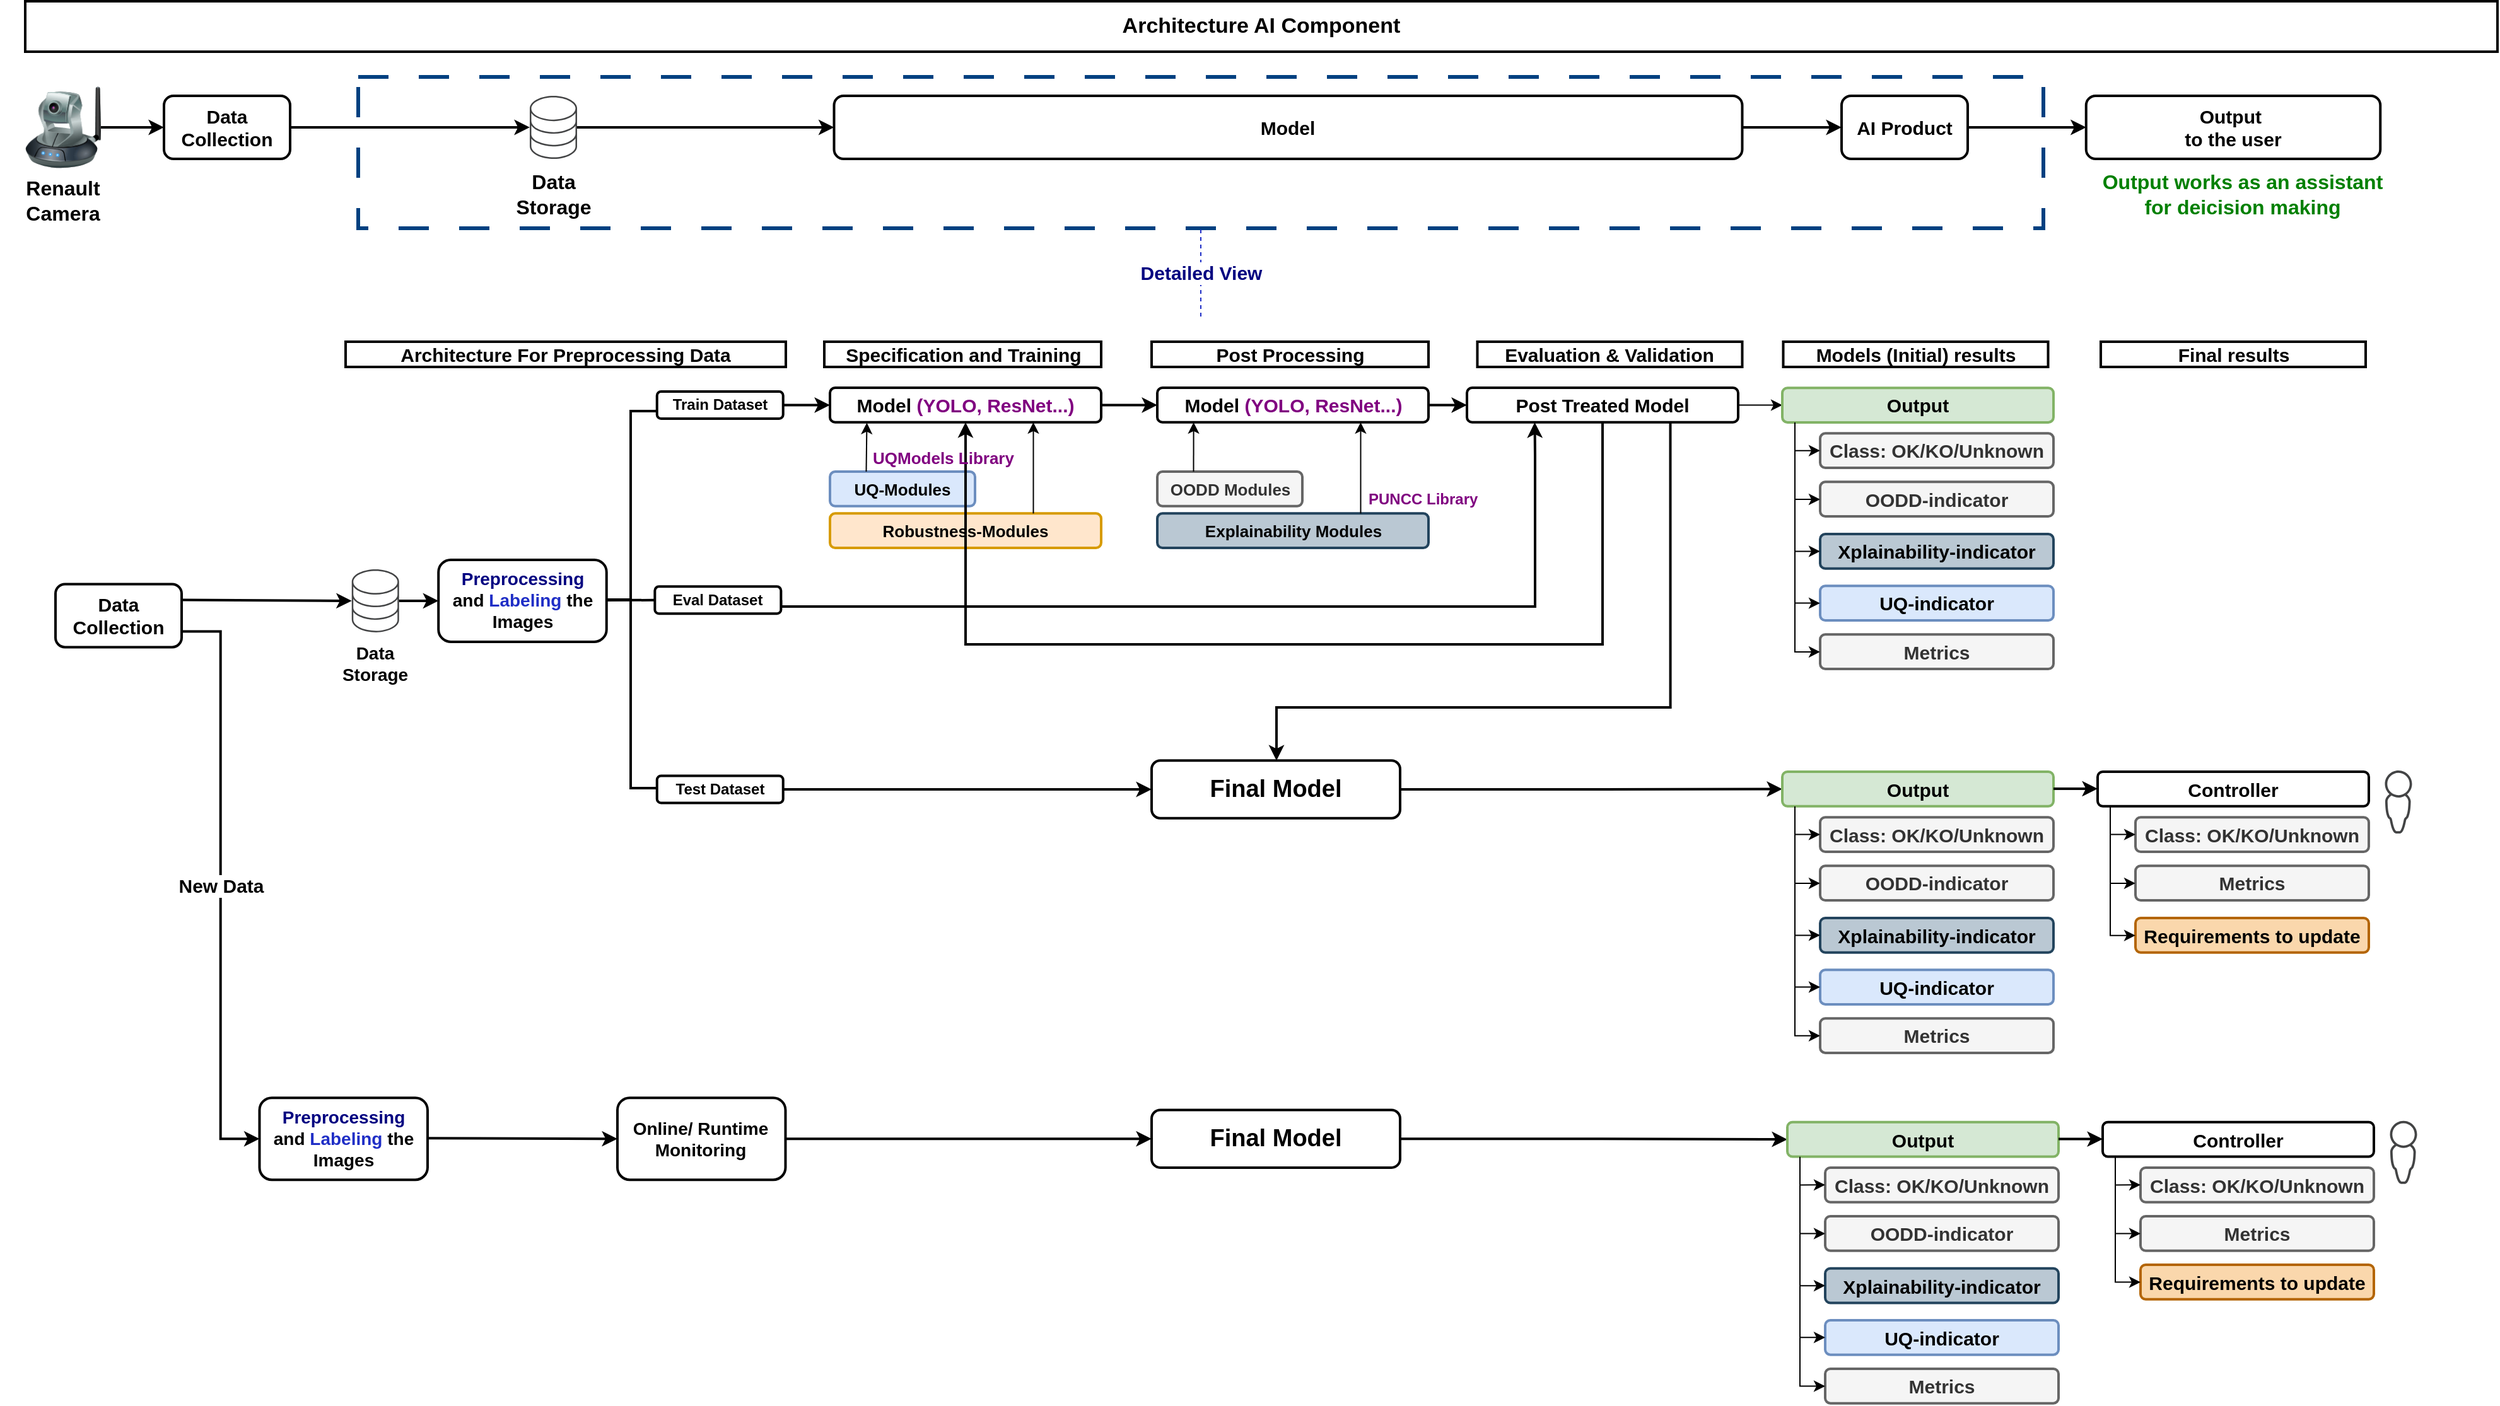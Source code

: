 <mxfile version="27.0.2">
  <diagram name="Page-1" id="iCeU4zL7lOratuz6QNaz">
    <mxGraphModel dx="2605" dy="1408" grid="1" gridSize="10" guides="1" tooltips="1" connect="1" arrows="1" fold="1" page="1" pageScale="1" pageWidth="850" pageHeight="1100" math="0" shadow="0">
      <root>
        <mxCell id="0" />
        <mxCell id="1" parent="0" />
        <mxCell id="KS4ySXi1130G8eEyBlnp-20" value="" style="rounded=0;whiteSpace=wrap;html=1;dashed=1;dashPattern=8 8;strokeWidth=3;fillColor=none;strokeColor=light-dark(#004080, #ededed);" vertex="1" parent="1">
          <mxGeometry x="304" y="100" width="1336" height="120" as="geometry" />
        </mxCell>
        <mxCell id="KS4ySXi1130G8eEyBlnp-1" value="Data Collection" style="rounded=1;whiteSpace=wrap;html=1;strokeWidth=2;fontSize=15;fontStyle=1" vertex="1" parent="1">
          <mxGeometry x="150" y="115" width="100" height="50" as="geometry" />
        </mxCell>
        <mxCell id="KS4ySXi1130G8eEyBlnp-2" value="Architecture AI Component " style="rounded=0;whiteSpace=wrap;html=1;strokeWidth=2;fontSize=17;fontStyle=1" vertex="1" parent="1">
          <mxGeometry x="40" y="40" width="1960" height="40" as="geometry" />
        </mxCell>
        <mxCell id="KS4ySXi1130G8eEyBlnp-3" value="" style="image;html=1;image=img/lib/clip_art/networking/Ip_Camera_128x128.png" vertex="1" parent="1">
          <mxGeometry x="40" y="105" width="60" height="70" as="geometry" />
        </mxCell>
        <mxCell id="KS4ySXi1130G8eEyBlnp-4" value="" style="endArrow=classic;html=1;rounded=0;exitX=1;exitY=0.5;exitDx=0;exitDy=0;entryX=0;entryY=0.5;entryDx=0;entryDy=0;fontSize=13;strokeWidth=2;" edge="1" parent="1" source="KS4ySXi1130G8eEyBlnp-3" target="KS4ySXi1130G8eEyBlnp-1">
          <mxGeometry width="50" height="50" relative="1" as="geometry">
            <mxPoint x="470" y="400" as="sourcePoint" />
            <mxPoint x="520" y="350" as="targetPoint" />
          </mxGeometry>
        </mxCell>
        <mxCell id="KS4ySXi1130G8eEyBlnp-5" value="&lt;font&gt;Renault Camera&lt;/font&gt;" style="text;html=1;align=center;verticalAlign=middle;whiteSpace=wrap;rounded=0;fontSize=16;fontStyle=1" vertex="1" parent="1">
          <mxGeometry x="20" y="175" width="100" height="45" as="geometry" />
        </mxCell>
        <mxCell id="KS4ySXi1130G8eEyBlnp-7" value="" style="endArrow=classic;html=1;rounded=0;exitX=1;exitY=0.5;exitDx=0;exitDy=0;entryX=0;entryY=0.5;entryDx=0;entryDy=0;fontSize=13;strokeWidth=2;" edge="1" parent="1" source="KS4ySXi1130G8eEyBlnp-1" target="KS4ySXi1130G8eEyBlnp-8">
          <mxGeometry width="50" height="50" relative="1" as="geometry">
            <mxPoint x="264" y="134.29" as="sourcePoint" />
            <mxPoint x="324" y="134.29" as="targetPoint" />
          </mxGeometry>
        </mxCell>
        <mxCell id="KS4ySXi1130G8eEyBlnp-8" value="" style="sketch=0;pointerEvents=1;shadow=0;dashed=0;html=1;strokeColor=none;fillColor=#434445;aspect=fixed;labelPosition=center;verticalLabelPosition=bottom;verticalAlign=top;align=center;outlineConnect=0;shape=mxgraph.vvd.storage;" vertex="1" parent="1">
          <mxGeometry x="440" y="115.0" width="37.5" height="50" as="geometry" />
        </mxCell>
        <mxCell id="KS4ySXi1130G8eEyBlnp-9" value="" style="endArrow=classic;html=1;rounded=0;fontSize=13;strokeWidth=2;entryX=0;entryY=0.5;entryDx=0;entryDy=0;" edge="1" parent="1" source="KS4ySXi1130G8eEyBlnp-8" target="KS4ySXi1130G8eEyBlnp-14">
          <mxGeometry width="50" height="50" relative="1" as="geometry">
            <mxPoint x="372.75" y="134.58" as="sourcePoint" />
            <mxPoint x="414" y="134" as="targetPoint" />
          </mxGeometry>
        </mxCell>
        <mxCell id="KS4ySXi1130G8eEyBlnp-13" value="Data Storage" style="text;html=1;align=center;verticalAlign=middle;whiteSpace=wrap;rounded=0;fontSize=16;fontStyle=1" vertex="1" parent="1">
          <mxGeometry x="408.75" y="170" width="100" height="45" as="geometry" />
        </mxCell>
        <mxCell id="KS4ySXi1130G8eEyBlnp-15" value="" style="endArrow=classic;html=1;rounded=0;fontSize=13;strokeWidth=2;entryX=0;entryY=0.5;entryDx=0;entryDy=0;" edge="1" parent="1" target="KS4ySXi1130G8eEyBlnp-16" source="KS4ySXi1130G8eEyBlnp-14">
          <mxGeometry width="50" height="50" relative="1" as="geometry">
            <mxPoint x="524" y="135" as="sourcePoint" />
            <mxPoint x="565" y="134" as="targetPoint" />
          </mxGeometry>
        </mxCell>
        <mxCell id="KS4ySXi1130G8eEyBlnp-16" value="AI Product" style="rounded=1;whiteSpace=wrap;html=1;strokeWidth=2;fontSize=15;fontStyle=1" vertex="1" parent="1">
          <mxGeometry x="1480" y="115" width="100" height="50" as="geometry" />
        </mxCell>
        <mxCell id="KS4ySXi1130G8eEyBlnp-17" value="" style="endArrow=classic;html=1;rounded=0;fontSize=13;strokeWidth=2;entryX=0;entryY=0.5;entryDx=0;entryDy=0;" edge="1" parent="1" target="KS4ySXi1130G8eEyBlnp-18">
          <mxGeometry width="50" height="50" relative="1" as="geometry">
            <mxPoint x="1580" y="140" as="sourcePoint" />
            <mxPoint x="1803.25" y="139" as="targetPoint" />
          </mxGeometry>
        </mxCell>
        <mxCell id="KS4ySXi1130G8eEyBlnp-18" value="&lt;div&gt;Output&amp;nbsp;&lt;/div&gt;&lt;div&gt;to the user&lt;/div&gt;" style="rounded=1;whiteSpace=wrap;html=1;strokeWidth=2;fontSize=15;fontStyle=1" vertex="1" parent="1">
          <mxGeometry x="1673.88" y="115" width="233.25" height="50" as="geometry" />
        </mxCell>
        <mxCell id="KS4ySXi1130G8eEyBlnp-19" value="Output works as an assistant for deicision making" style="text;html=1;align=center;verticalAlign=middle;whiteSpace=wrap;rounded=0;fontSize=16;fontStyle=1;fontColor=light-dark(#008000, #ededed);" vertex="1" parent="1">
          <mxGeometry x="1683.25" y="170" width="230" height="45" as="geometry" />
        </mxCell>
        <mxCell id="KS4ySXi1130G8eEyBlnp-21" value="&lt;div&gt;Detailed View&lt;/div&gt;" style="endArrow=none;dashed=1;html=1;rounded=0;fontSize=15;fontStyle=1;fontColor=light-dark(#000080, #ededed);strokeColor=#1F2EC6;entryX=0.5;entryY=1;entryDx=0;entryDy=0;" edge="1" parent="1" target="KS4ySXi1130G8eEyBlnp-20">
          <mxGeometry width="50" height="50" relative="1" as="geometry">
            <mxPoint x="972" y="290" as="sourcePoint" />
            <mxPoint x="430" y="230" as="targetPoint" />
          </mxGeometry>
        </mxCell>
        <mxCell id="KS4ySXi1130G8eEyBlnp-22" value="Architecture For Preprocessing Data " style="rounded=0;whiteSpace=wrap;html=1;strokeWidth=2;fontSize=15;fontStyle=1" vertex="1" parent="1">
          <mxGeometry x="294" y="310" width="349" height="20" as="geometry" />
        </mxCell>
        <mxCell id="KS4ySXi1130G8eEyBlnp-25" value="" style="sketch=0;pointerEvents=1;shadow=0;dashed=0;html=1;strokeColor=none;fillColor=#434445;aspect=fixed;labelPosition=center;verticalLabelPosition=bottom;verticalAlign=top;align=center;outlineConnect=0;shape=mxgraph.vvd.storage;" vertex="1" parent="1">
          <mxGeometry x="298.87" y="490.46" width="37.5" height="50" as="geometry" />
        </mxCell>
        <mxCell id="KS4ySXi1130G8eEyBlnp-26" value="" style="endArrow=classic;html=1;rounded=0;fontSize=13;strokeWidth=2;entryX=0;entryY=0.5;entryDx=0;entryDy=0;" edge="1" parent="1" source="KS4ySXi1130G8eEyBlnp-25" target="KS4ySXi1130G8eEyBlnp-30">
          <mxGeometry width="50" height="50" relative="1" as="geometry">
            <mxPoint x="336.37" y="515.04" as="sourcePoint" />
            <mxPoint x="387.62" y="515.46" as="targetPoint" />
          </mxGeometry>
        </mxCell>
        <mxCell id="KS4ySXi1130G8eEyBlnp-27" value="Data Storage" style="text;html=1;align=center;verticalAlign=middle;whiteSpace=wrap;rounded=0;fontSize=14;fontStyle=1" vertex="1" parent="1">
          <mxGeometry x="274" y="544.42" width="87.25" height="41.04" as="geometry" />
        </mxCell>
        <mxCell id="KS4ySXi1130G8eEyBlnp-30" value="&lt;div&gt;&lt;span style=&quot;color: light-dark(rgb(0, 0, 128), rgb(237, 237, 237));&quot;&gt;Preprocessing&lt;/span&gt;&lt;/div&gt;&lt;div&gt; and &lt;span style=&quot;color: rgb(31, 46, 198);&quot;&gt;Labeling&lt;/span&gt; the Images&lt;/div&gt;" style="rounded=1;whiteSpace=wrap;html=1;strokeWidth=2;fontSize=14;fontStyle=1" vertex="1" parent="1">
          <mxGeometry x="367.62" y="482.96" width="133.25" height="65" as="geometry" />
        </mxCell>
        <mxCell id="KS4ySXi1130G8eEyBlnp-37" value="" style="strokeWidth=2;html=1;shape=mxgraph.flowchart.annotation_2;align=left;labelPosition=right;pointerEvents=1;" vertex="1" parent="1">
          <mxGeometry x="500" y="365" width="40" height="299" as="geometry" />
        </mxCell>
        <mxCell id="KS4ySXi1130G8eEyBlnp-38" value="" style="endArrow=none;html=1;rounded=0;strokeWidth=2;entryX=0;entryY=0.5;entryDx=0;entryDy=0;exitX=0.242;exitY=0.5;exitDx=0;exitDy=0;exitPerimeter=0;" edge="1" parent="1" target="KS4ySXi1130G8eEyBlnp-43">
          <mxGeometry width="50" height="50" relative="1" as="geometry">
            <mxPoint x="500.87" y="514.98" as="sourcePoint" />
            <mxPoint x="529.49" y="514.98" as="targetPoint" />
          </mxGeometry>
        </mxCell>
        <mxCell id="KS4ySXi1130G8eEyBlnp-39" value="Train Dataset" style="rounded=1;whiteSpace=wrap;html=1;strokeWidth=2;fontSize=12;fontStyle=1" vertex="1" parent="1">
          <mxGeometry x="540.87" y="349.5" width="100" height="21.5" as="geometry" />
        </mxCell>
        <mxCell id="KS4ySXi1130G8eEyBlnp-88" style="edgeStyle=orthogonalEdgeStyle;rounded=0;orthogonalLoop=1;jettySize=auto;html=1;exitX=1;exitY=0.5;exitDx=0;exitDy=0;entryX=0.25;entryY=1;entryDx=0;entryDy=0;strokeWidth=2;" edge="1" parent="1" source="KS4ySXi1130G8eEyBlnp-43" target="KS4ySXi1130G8eEyBlnp-87">
          <mxGeometry relative="1" as="geometry">
            <Array as="points">
              <mxPoint x="639" y="520" />
              <mxPoint x="1237" y="520" />
              <mxPoint x="1237" y="400" />
            </Array>
          </mxGeometry>
        </mxCell>
        <mxCell id="KS4ySXi1130G8eEyBlnp-43" value="Eval Dataset" style="rounded=1;whiteSpace=wrap;html=1;strokeWidth=2;fontSize=12;fontStyle=1" vertex="1" parent="1">
          <mxGeometry x="539.17" y="504.17" width="100" height="21.5" as="geometry" />
        </mxCell>
        <mxCell id="KS4ySXi1130G8eEyBlnp-114" style="edgeStyle=orthogonalEdgeStyle;rounded=0;orthogonalLoop=1;jettySize=auto;html=1;exitX=1;exitY=0.5;exitDx=0;exitDy=0;strokeWidth=2;" edge="1" parent="1" source="KS4ySXi1130G8eEyBlnp-44" target="KS4ySXi1130G8eEyBlnp-113">
          <mxGeometry relative="1" as="geometry" />
        </mxCell>
        <mxCell id="KS4ySXi1130G8eEyBlnp-44" value="Test Dataset" style="rounded=1;whiteSpace=wrap;html=1;strokeWidth=2;fontSize=12;fontStyle=1" vertex="1" parent="1">
          <mxGeometry x="540.87" y="654.26" width="100" height="21.5" as="geometry" />
        </mxCell>
        <mxCell id="KS4ySXi1130G8eEyBlnp-48" value="" style="endArrow=classic;html=1;rounded=0;exitX=1;exitY=0.5;exitDx=0;exitDy=0;strokeWidth=2;entryX=0;entryY=0.5;entryDx=0;entryDy=0;" edge="1" parent="1" source="KS4ySXi1130G8eEyBlnp-39" target="KS4ySXi1130G8eEyBlnp-49">
          <mxGeometry width="50" height="50" relative="1" as="geometry">
            <mxPoint x="697" y="387.5" as="sourcePoint" />
            <mxPoint x="683" y="360" as="targetPoint" />
          </mxGeometry>
        </mxCell>
        <mxCell id="KS4ySXi1130G8eEyBlnp-75" style="edgeStyle=orthogonalEdgeStyle;rounded=0;orthogonalLoop=1;jettySize=auto;html=1;exitX=1;exitY=0.5;exitDx=0;exitDy=0;entryX=0;entryY=0.5;entryDx=0;entryDy=0;strokeWidth=2;" edge="1" parent="1" source="KS4ySXi1130G8eEyBlnp-49" target="KS4ySXi1130G8eEyBlnp-68">
          <mxGeometry relative="1" as="geometry" />
        </mxCell>
        <mxCell id="KS4ySXi1130G8eEyBlnp-49" value="Model &lt;span style=&quot;color: light-dark(rgb(128, 0, 128), rgb(237, 237, 237));&quot;&gt;(YOLO, ResNet...)&lt;/span&gt;" style="rounded=1;whiteSpace=wrap;html=1;strokeWidth=2;fontSize=15;fontStyle=1" vertex="1" parent="1">
          <mxGeometry x="678" y="346.56" width="215" height="27.37" as="geometry" />
        </mxCell>
        <mxCell id="KS4ySXi1130G8eEyBlnp-52" value="Specification and Training " style="rounded=0;whiteSpace=wrap;html=1;strokeWidth=2;fontSize=15;fontStyle=1" vertex="1" parent="1">
          <mxGeometry x="673.5" y="310" width="219.5" height="20" as="geometry" />
        </mxCell>
        <mxCell id="KS4ySXi1130G8eEyBlnp-54" value="UQ-Modules" style="rounded=1;whiteSpace=wrap;html=1;strokeWidth=2;fontSize=13;fontStyle=1;fillColor=#dae8fc;strokeColor=#6c8ebf;" vertex="1" parent="1">
          <mxGeometry x="678" y="413.04" width="115" height="27.37" as="geometry" />
        </mxCell>
        <mxCell id="KS4ySXi1130G8eEyBlnp-55" value="Robustness-Modules" style="rounded=1;whiteSpace=wrap;html=1;strokeWidth=2;fontSize=13;fontStyle=1;fillColor=#ffe6cc;strokeColor=#d79b00;" vertex="1" parent="1">
          <mxGeometry x="678" y="446.17" width="215" height="27.37" as="geometry" />
        </mxCell>
        <mxCell id="KS4ySXi1130G8eEyBlnp-61" style="edgeStyle=orthogonalEdgeStyle;rounded=0;orthogonalLoop=1;jettySize=auto;html=1;exitX=0.75;exitY=0;exitDx=0;exitDy=0;entryX=0.75;entryY=1;entryDx=0;entryDy=0;" edge="1" parent="1" source="KS4ySXi1130G8eEyBlnp-55" target="KS4ySXi1130G8eEyBlnp-49">
          <mxGeometry relative="1" as="geometry">
            <mxPoint x="842.475" y="387.497" as="targetPoint" />
          </mxGeometry>
        </mxCell>
        <mxCell id="KS4ySXi1130G8eEyBlnp-84" style="edgeStyle=orthogonalEdgeStyle;rounded=0;orthogonalLoop=1;jettySize=auto;html=1;exitX=1;exitY=0.5;exitDx=0;exitDy=0;strokeWidth=2;" edge="1" parent="1" source="KS4ySXi1130G8eEyBlnp-68">
          <mxGeometry relative="1" as="geometry">
            <mxPoint x="1183" y="360.353" as="targetPoint" />
          </mxGeometry>
        </mxCell>
        <mxCell id="KS4ySXi1130G8eEyBlnp-68" value="Model &lt;span style=&quot;color: light-dark(rgb(128, 0, 128), rgb(237, 237, 237));&quot;&gt;(YOLO, ResNet...)&lt;/span&gt;" style="rounded=1;whiteSpace=wrap;html=1;strokeWidth=2;fontSize=15;fontStyle=1" vertex="1" parent="1">
          <mxGeometry x="937.5" y="346.56" width="215" height="27.37" as="geometry" />
        </mxCell>
        <mxCell id="KS4ySXi1130G8eEyBlnp-69" value="Post Processing" style="rounded=0;whiteSpace=wrap;html=1;strokeWidth=2;fontSize=15;fontStyle=1" vertex="1" parent="1">
          <mxGeometry x="933" y="310" width="219.5" height="20" as="geometry" />
        </mxCell>
        <mxCell id="KS4ySXi1130G8eEyBlnp-70" value="OODD Modules" style="rounded=1;whiteSpace=wrap;html=1;strokeWidth=2;fontSize=13;fontStyle=1;fillColor=#f5f5f5;strokeColor=#666666;fontColor=#333333;" vertex="1" parent="1">
          <mxGeometry x="937.5" y="413.04" width="115" height="27.37" as="geometry" />
        </mxCell>
        <mxCell id="KS4ySXi1130G8eEyBlnp-71" value="Explainability Modules" style="rounded=1;whiteSpace=wrap;html=1;strokeWidth=2;fontSize=13;fontStyle=1;fillColor=#bac8d3;strokeColor=#23445d;" vertex="1" parent="1">
          <mxGeometry x="937.5" y="446.17" width="215" height="27.37" as="geometry" />
        </mxCell>
        <mxCell id="KS4ySXi1130G8eEyBlnp-72" style="edgeStyle=orthogonalEdgeStyle;rounded=0;orthogonalLoop=1;jettySize=auto;html=1;exitX=0.75;exitY=0;exitDx=0;exitDy=0;entryX=0.75;entryY=1;entryDx=0;entryDy=0;" edge="1" parent="1" source="KS4ySXi1130G8eEyBlnp-71" target="KS4ySXi1130G8eEyBlnp-68">
          <mxGeometry relative="1" as="geometry">
            <mxPoint x="1101.975" y="387.497" as="targetPoint" />
          </mxGeometry>
        </mxCell>
        <mxCell id="KS4ySXi1130G8eEyBlnp-76" style="edgeStyle=orthogonalEdgeStyle;rounded=0;orthogonalLoop=1;jettySize=auto;html=1;exitX=0.25;exitY=0;exitDx=0;exitDy=0;entryX=0.134;entryY=1;entryDx=0;entryDy=0;entryPerimeter=0;" edge="1" parent="1" source="KS4ySXi1130G8eEyBlnp-70" target="KS4ySXi1130G8eEyBlnp-68">
          <mxGeometry relative="1" as="geometry" />
        </mxCell>
        <mxCell id="KS4ySXi1130G8eEyBlnp-77" value="&lt;b style=&quot;color: light-dark(rgb(128, 0, 128), rgb(237, 237, 237));&quot;&gt;PUNCC Library&lt;/b&gt;" style="text;whiteSpace=wrap;html=1;" vertex="1" parent="1">
          <mxGeometry x="1103" y="420.54" width="99.5" height="26.46" as="geometry" />
        </mxCell>
        <mxCell id="KS4ySXi1130G8eEyBlnp-94" style="edgeStyle=orthogonalEdgeStyle;rounded=0;orthogonalLoop=1;jettySize=auto;html=1;exitX=0.5;exitY=1;exitDx=0;exitDy=0;strokeWidth=2;entryX=0.5;entryY=1;entryDx=0;entryDy=0;" edge="1" parent="1" source="KS4ySXi1130G8eEyBlnp-87" target="KS4ySXi1130G8eEyBlnp-49">
          <mxGeometry relative="1" as="geometry">
            <mxPoint x="773" y="380" as="targetPoint" />
            <Array as="points">
              <mxPoint x="1290" y="550" />
              <mxPoint x="786" y="550" />
            </Array>
          </mxGeometry>
        </mxCell>
        <mxCell id="KS4ySXi1130G8eEyBlnp-99" style="edgeStyle=orthogonalEdgeStyle;rounded=0;orthogonalLoop=1;jettySize=auto;html=1;exitX=1;exitY=0.5;exitDx=0;exitDy=0;" edge="1" parent="1" source="KS4ySXi1130G8eEyBlnp-87" target="KS4ySXi1130G8eEyBlnp-98">
          <mxGeometry relative="1" as="geometry">
            <Array as="points">
              <mxPoint x="1433" y="360" />
            </Array>
          </mxGeometry>
        </mxCell>
        <mxCell id="KS4ySXi1130G8eEyBlnp-174" style="edgeStyle=orthogonalEdgeStyle;rounded=0;orthogonalLoop=1;jettySize=auto;html=1;exitX=0.75;exitY=1;exitDx=0;exitDy=0;strokeWidth=2;" edge="1" parent="1" source="KS4ySXi1130G8eEyBlnp-87" target="KS4ySXi1130G8eEyBlnp-113">
          <mxGeometry relative="1" as="geometry">
            <Array as="points">
              <mxPoint x="1344" y="600" />
              <mxPoint x="1032" y="600" />
            </Array>
          </mxGeometry>
        </mxCell>
        <mxCell id="KS4ySXi1130G8eEyBlnp-87" value="Post Treated Model" style="rounded=1;whiteSpace=wrap;html=1;strokeWidth=2;fontSize=15;fontStyle=1" vertex="1" parent="1">
          <mxGeometry x="1183" y="346.56" width="215" height="27.37" as="geometry" />
        </mxCell>
        <mxCell id="KS4ySXi1130G8eEyBlnp-96" style="edgeStyle=orthogonalEdgeStyle;rounded=0;orthogonalLoop=1;jettySize=auto;html=1;exitX=0.25;exitY=0;exitDx=0;exitDy=0;entryX=0.136;entryY=1.013;entryDx=0;entryDy=0;entryPerimeter=0;" edge="1" parent="1" source="KS4ySXi1130G8eEyBlnp-54" target="KS4ySXi1130G8eEyBlnp-49">
          <mxGeometry relative="1" as="geometry" />
        </mxCell>
        <mxCell id="KS4ySXi1130G8eEyBlnp-67" value="&lt;font style=&quot;font-size: 13px;&quot;&gt;&lt;b&gt;&lt;span style=&quot;color: light-dark(rgb(128, 0, 128), rgb(237, 237, 237));&quot;&gt;UQModels Library&lt;/span&gt;&lt;/b&gt;&lt;/font&gt;" style="text;whiteSpace=wrap;html=1;" vertex="1" parent="1">
          <mxGeometry x="710" y="387.54" width="120" height="22.5" as="geometry" />
        </mxCell>
        <mxCell id="KS4ySXi1130G8eEyBlnp-97" value="Models (Initial) results" style="rounded=0;whiteSpace=wrap;html=1;strokeWidth=2;fontSize=15;fontStyle=1" vertex="1" parent="1">
          <mxGeometry x="1433.75" y="310" width="210" height="20" as="geometry" />
        </mxCell>
        <mxCell id="KS4ySXi1130G8eEyBlnp-98" value="Output" style="rounded=1;whiteSpace=wrap;html=1;strokeWidth=2;fontSize=15;fontStyle=1;fillColor=#d5e8d4;strokeColor=#82b366;" vertex="1" parent="1">
          <mxGeometry x="1433" y="346.57" width="215" height="27.37" as="geometry" />
        </mxCell>
        <mxCell id="KS4ySXi1130G8eEyBlnp-102" value="OODD-indicator" style="rounded=1;whiteSpace=wrap;html=1;strokeWidth=2;fontSize=15;fontStyle=1;fillColor=#f5f5f5;strokeColor=#666666;fontColor=#333333;" vertex="1" parent="1">
          <mxGeometry x="1463" y="421.17" width="185" height="27.37" as="geometry" />
        </mxCell>
        <mxCell id="KS4ySXi1130G8eEyBlnp-103" value="Xplainability-indicator" style="rounded=1;whiteSpace=wrap;html=1;strokeWidth=2;fontSize=15;fontStyle=1;fillColor=#bac8d3;strokeColor=#23445d;" vertex="1" parent="1">
          <mxGeometry x="1463" y="462.55" width="185" height="27.37" as="geometry" />
        </mxCell>
        <mxCell id="KS4ySXi1130G8eEyBlnp-104" value="UQ-indicator" style="rounded=1;whiteSpace=wrap;html=1;strokeWidth=2;fontSize=15;fontStyle=1;fillColor=#dae8fc;strokeColor=#6c8ebf;" vertex="1" parent="1">
          <mxGeometry x="1463" y="503.63" width="185" height="27.37" as="geometry" />
        </mxCell>
        <mxCell id="KS4ySXi1130G8eEyBlnp-105" value="Class: OK/KO/Unknown" style="rounded=1;whiteSpace=wrap;html=1;strokeWidth=2;fontSize=15;fontStyle=1;fillColor=#f5f5f5;strokeColor=#666666;fontColor=#333333;" vertex="1" parent="1">
          <mxGeometry x="1463" y="382.67" width="185" height="27.37" as="geometry" />
        </mxCell>
        <mxCell id="KS4ySXi1130G8eEyBlnp-107" style="edgeStyle=orthogonalEdgeStyle;rounded=0;orthogonalLoop=1;jettySize=auto;html=1;entryX=0;entryY=0.5;entryDx=0;entryDy=0;" edge="1" parent="1" target="KS4ySXi1130G8eEyBlnp-105">
          <mxGeometry relative="1" as="geometry">
            <mxPoint x="1443" y="374" as="sourcePoint" />
            <Array as="points">
              <mxPoint x="1443" y="396" />
            </Array>
          </mxGeometry>
        </mxCell>
        <mxCell id="KS4ySXi1130G8eEyBlnp-108" style="edgeStyle=orthogonalEdgeStyle;rounded=0;orthogonalLoop=1;jettySize=auto;html=1;entryX=0;entryY=0.5;entryDx=0;entryDy=0;" edge="1" parent="1" target="KS4ySXi1130G8eEyBlnp-102">
          <mxGeometry relative="1" as="geometry">
            <mxPoint x="1443" y="382.67" as="sourcePoint" />
            <mxPoint x="1463" y="430" as="targetPoint" />
            <Array as="points">
              <mxPoint x="1443" y="435" />
              <mxPoint x="1463" y="435" />
            </Array>
          </mxGeometry>
        </mxCell>
        <mxCell id="KS4ySXi1130G8eEyBlnp-110" style="edgeStyle=orthogonalEdgeStyle;rounded=0;orthogonalLoop=1;jettySize=auto;html=1;entryX=0;entryY=0.5;entryDx=0;entryDy=0;" edge="1" parent="1" target="KS4ySXi1130G8eEyBlnp-103">
          <mxGeometry relative="1" as="geometry">
            <mxPoint x="1443" y="400" as="sourcePoint" />
            <mxPoint x="1483" y="455" as="targetPoint" />
            <Array as="points">
              <mxPoint x="1443" y="403" />
              <mxPoint x="1443" y="476" />
            </Array>
          </mxGeometry>
        </mxCell>
        <mxCell id="KS4ySXi1130G8eEyBlnp-111" style="edgeStyle=orthogonalEdgeStyle;rounded=0;orthogonalLoop=1;jettySize=auto;html=1;entryX=0;entryY=0.5;entryDx=0;entryDy=0;" edge="1" parent="1" target="KS4ySXi1130G8eEyBlnp-104">
          <mxGeometry relative="1" as="geometry">
            <mxPoint x="1443" y="440.41" as="sourcePoint" />
            <mxPoint x="1463" y="516.41" as="targetPoint" />
            <Array as="points">
              <mxPoint x="1443" y="517" />
            </Array>
          </mxGeometry>
        </mxCell>
        <mxCell id="KS4ySXi1130G8eEyBlnp-113" value="Final Model" style="rounded=1;whiteSpace=wrap;html=1;strokeWidth=2;fontSize=19;fontStyle=1" vertex="1" parent="1">
          <mxGeometry x="933" y="642.13" width="197" height="45.76" as="geometry" />
        </mxCell>
        <mxCell id="KS4ySXi1130G8eEyBlnp-115" style="edgeStyle=orthogonalEdgeStyle;rounded=0;orthogonalLoop=1;jettySize=auto;html=1;exitX=1;exitY=0.5;exitDx=0;exitDy=0;entryX=0;entryY=0.5;entryDx=0;entryDy=0;strokeWidth=2;" edge="1" parent="1" target="KS4ySXi1130G8eEyBlnp-148" source="KS4ySXi1130G8eEyBlnp-113">
          <mxGeometry relative="1" as="geometry">
            <mxPoint x="1069.25" y="670.49" as="sourcePoint" />
            <Array as="points" />
            <mxPoint x="870" y="670.76" as="targetPoint" />
          </mxGeometry>
        </mxCell>
        <mxCell id="KS4ySXi1130G8eEyBlnp-146" value="&lt;font style=&quot;font-size: 15px;&quot;&gt;&lt;b&gt;New Data&lt;/b&gt;&lt;/font&gt;" style="edgeStyle=orthogonalEdgeStyle;rounded=0;orthogonalLoop=1;jettySize=auto;html=1;exitX=1;exitY=0.75;exitDx=0;exitDy=0;entryX=0;entryY=0.5;entryDx=0;entryDy=0;strokeWidth=2;" edge="1" parent="1" source="KS4ySXi1130G8eEyBlnp-129" target="KS4ySXi1130G8eEyBlnp-137">
          <mxGeometry relative="1" as="geometry" />
        </mxCell>
        <mxCell id="KS4ySXi1130G8eEyBlnp-129" value="Data Collection" style="rounded=1;whiteSpace=wrap;html=1;strokeWidth=2;fontSize=15;fontStyle=1" vertex="1" parent="1">
          <mxGeometry x="64" y="502.21" width="100" height="50" as="geometry" />
        </mxCell>
        <mxCell id="KS4ySXi1130G8eEyBlnp-130" value="" style="endArrow=classic;html=1;rounded=0;exitX=1;exitY=0.25;exitDx=0;exitDy=0;entryX=0;entryY=0.5;entryDx=0;entryDy=0;fontSize=13;strokeWidth=2;" edge="1" source="KS4ySXi1130G8eEyBlnp-129" parent="1">
          <mxGeometry width="50" height="50" relative="1" as="geometry">
            <mxPoint x="257.87" y="514.79" as="sourcePoint" />
            <mxPoint x="298.87" y="515.5" as="targetPoint" />
          </mxGeometry>
        </mxCell>
        <mxCell id="KS4ySXi1130G8eEyBlnp-137" value="&lt;div&gt;&lt;span style=&quot;color: light-dark(rgb(0, 0, 128), rgb(237, 237, 237));&quot;&gt;Preprocessing&lt;/span&gt;&lt;/div&gt;&lt;div&gt; and &lt;span style=&quot;color: rgb(31, 46, 198);&quot;&gt;Labeling&lt;/span&gt; the Images&lt;/div&gt;" style="rounded=1;whiteSpace=wrap;html=1;strokeWidth=2;fontSize=14;fontStyle=1" vertex="1" parent="1">
          <mxGeometry x="225.74" y="909.61" width="133.25" height="65" as="geometry" />
        </mxCell>
        <mxCell id="KS4ySXi1130G8eEyBlnp-140" value="Evaluation &amp;amp; Validation" style="rounded=0;whiteSpace=wrap;html=1;strokeWidth=2;fontSize=15;fontStyle=1" vertex="1" parent="1">
          <mxGeometry x="1191.25" y="310" width="210" height="20" as="geometry" />
        </mxCell>
        <mxCell id="KS4ySXi1130G8eEyBlnp-144" value="Metrics " style="rounded=1;whiteSpace=wrap;html=1;strokeWidth=2;fontSize=15;fontStyle=1;fillColor=#f5f5f5;strokeColor=#666666;fontColor=#333333;" vertex="1" parent="1">
          <mxGeometry x="1463" y="542.13" width="185" height="27.37" as="geometry" />
        </mxCell>
        <mxCell id="KS4ySXi1130G8eEyBlnp-145" style="edgeStyle=orthogonalEdgeStyle;rounded=0;orthogonalLoop=1;jettySize=auto;html=1;entryX=0;entryY=0.5;entryDx=0;entryDy=0;" edge="1" parent="1" target="KS4ySXi1130G8eEyBlnp-144">
          <mxGeometry relative="1" as="geometry">
            <mxPoint x="1443" y="503.63" as="sourcePoint" />
            <mxPoint x="1463" y="550.96" as="targetPoint" />
            <Array as="points">
              <mxPoint x="1443" y="555.96" />
              <mxPoint x="1463" y="555.96" />
            </Array>
          </mxGeometry>
        </mxCell>
        <mxCell id="KS4ySXi1130G8eEyBlnp-148" value="Output" style="rounded=1;whiteSpace=wrap;html=1;strokeWidth=2;fontSize=15;fontStyle=1;fillColor=#d5e8d4;strokeColor=#82b366;" vertex="1" parent="1">
          <mxGeometry x="1433" y="651.02" width="215" height="27.37" as="geometry" />
        </mxCell>
        <mxCell id="KS4ySXi1130G8eEyBlnp-149" value="OODD-indicator" style="rounded=1;whiteSpace=wrap;html=1;strokeWidth=2;fontSize=15;fontStyle=1;fillColor=#f5f5f5;strokeColor=#666666;fontColor=#333333;" vertex="1" parent="1">
          <mxGeometry x="1463" y="725.62" width="185" height="27.37" as="geometry" />
        </mxCell>
        <mxCell id="KS4ySXi1130G8eEyBlnp-150" value="Xplainability-indicator" style="rounded=1;whiteSpace=wrap;html=1;strokeWidth=2;fontSize=15;fontStyle=1;fillColor=#bac8d3;strokeColor=#23445d;" vertex="1" parent="1">
          <mxGeometry x="1463" y="767" width="185" height="27.37" as="geometry" />
        </mxCell>
        <mxCell id="KS4ySXi1130G8eEyBlnp-151" value="UQ-indicator" style="rounded=1;whiteSpace=wrap;html=1;strokeWidth=2;fontSize=15;fontStyle=1;fillColor=#dae8fc;strokeColor=#6c8ebf;" vertex="1" parent="1">
          <mxGeometry x="1463" y="808.08" width="185" height="27.37" as="geometry" />
        </mxCell>
        <mxCell id="KS4ySXi1130G8eEyBlnp-152" value="Class: OK/KO/Unknown" style="rounded=1;whiteSpace=wrap;html=1;strokeWidth=2;fontSize=15;fontStyle=1;fillColor=#f5f5f5;strokeColor=#666666;fontColor=#333333;" vertex="1" parent="1">
          <mxGeometry x="1463" y="687.12" width="185" height="27.37" as="geometry" />
        </mxCell>
        <mxCell id="KS4ySXi1130G8eEyBlnp-153" style="edgeStyle=orthogonalEdgeStyle;rounded=0;orthogonalLoop=1;jettySize=auto;html=1;entryX=0;entryY=0.5;entryDx=0;entryDy=0;" edge="1" parent="1" target="KS4ySXi1130G8eEyBlnp-152">
          <mxGeometry relative="1" as="geometry">
            <mxPoint x="1443" y="678.45" as="sourcePoint" />
            <Array as="points">
              <mxPoint x="1443" y="700.45" />
            </Array>
          </mxGeometry>
        </mxCell>
        <mxCell id="KS4ySXi1130G8eEyBlnp-154" style="edgeStyle=orthogonalEdgeStyle;rounded=0;orthogonalLoop=1;jettySize=auto;html=1;entryX=0;entryY=0.5;entryDx=0;entryDy=0;" edge="1" parent="1" target="KS4ySXi1130G8eEyBlnp-149">
          <mxGeometry relative="1" as="geometry">
            <mxPoint x="1443" y="687.12" as="sourcePoint" />
            <mxPoint x="1463" y="734.45" as="targetPoint" />
            <Array as="points">
              <mxPoint x="1443" y="739.45" />
              <mxPoint x="1463" y="739.45" />
            </Array>
          </mxGeometry>
        </mxCell>
        <mxCell id="KS4ySXi1130G8eEyBlnp-155" style="edgeStyle=orthogonalEdgeStyle;rounded=0;orthogonalLoop=1;jettySize=auto;html=1;entryX=0;entryY=0.5;entryDx=0;entryDy=0;" edge="1" parent="1" target="KS4ySXi1130G8eEyBlnp-150">
          <mxGeometry relative="1" as="geometry">
            <mxPoint x="1443" y="704.45" as="sourcePoint" />
            <mxPoint x="1483" y="759.45" as="targetPoint" />
            <Array as="points">
              <mxPoint x="1443" y="707.45" />
              <mxPoint x="1443" y="780.45" />
            </Array>
          </mxGeometry>
        </mxCell>
        <mxCell id="KS4ySXi1130G8eEyBlnp-156" style="edgeStyle=orthogonalEdgeStyle;rounded=0;orthogonalLoop=1;jettySize=auto;html=1;entryX=0;entryY=0.5;entryDx=0;entryDy=0;" edge="1" parent="1" target="KS4ySXi1130G8eEyBlnp-151">
          <mxGeometry relative="1" as="geometry">
            <mxPoint x="1443" y="744.86" as="sourcePoint" />
            <mxPoint x="1463" y="820.86" as="targetPoint" />
            <Array as="points">
              <mxPoint x="1443" y="821.45" />
            </Array>
          </mxGeometry>
        </mxCell>
        <mxCell id="KS4ySXi1130G8eEyBlnp-157" style="edgeStyle=orthogonalEdgeStyle;rounded=0;orthogonalLoop=1;jettySize=auto;html=1;exitX=1;exitY=0.5;exitDx=0;exitDy=0;strokeWidth=2;" edge="1" parent="1" target="KS4ySXi1130G8eEyBlnp-158">
          <mxGeometry relative="1" as="geometry">
            <mxPoint x="1648" y="664.44" as="sourcePoint" />
            <Array as="points">
              <mxPoint x="1683" y="664.44" />
            </Array>
          </mxGeometry>
        </mxCell>
        <mxCell id="KS4ySXi1130G8eEyBlnp-158" value="Controller" style="rounded=1;whiteSpace=wrap;html=1;strokeWidth=2;fontSize=15;fontStyle=1;fillColor=none;" vertex="1" parent="1">
          <mxGeometry x="1683" y="651.01" width="215" height="27.37" as="geometry" />
        </mxCell>
        <mxCell id="KS4ySXi1130G8eEyBlnp-159" value="Class: OK/KO/Unknown" style="rounded=1;whiteSpace=wrap;html=1;strokeWidth=2;fontSize=15;fontStyle=1;fillColor=#f5f5f5;strokeColor=#666666;fontColor=#333333;" vertex="1" parent="1">
          <mxGeometry x="1713" y="687.12" width="185" height="27.37" as="geometry" />
        </mxCell>
        <mxCell id="KS4ySXi1130G8eEyBlnp-160" style="edgeStyle=orthogonalEdgeStyle;rounded=0;orthogonalLoop=1;jettySize=auto;html=1;entryX=0;entryY=0.5;entryDx=0;entryDy=0;" edge="1" parent="1" target="KS4ySXi1130G8eEyBlnp-159">
          <mxGeometry relative="1" as="geometry">
            <mxPoint x="1693" y="678.45" as="sourcePoint" />
            <Array as="points">
              <mxPoint x="1693" y="700.45" />
            </Array>
          </mxGeometry>
        </mxCell>
        <mxCell id="KS4ySXi1130G8eEyBlnp-161" value="" style="sketch=0;pointerEvents=1;shadow=0;dashed=0;html=1;strokeColor=none;fillColor=#434445;aspect=fixed;labelPosition=center;verticalLabelPosition=bottom;verticalAlign=top;align=center;outlineConnect=0;shape=mxgraph.vvd.administrator;" vertex="1" parent="1">
          <mxGeometry x="1910.75" y="650.01" width="21.5" height="50" as="geometry" />
        </mxCell>
        <mxCell id="KS4ySXi1130G8eEyBlnp-163" value="Metrics " style="rounded=1;whiteSpace=wrap;html=1;strokeWidth=2;fontSize=15;fontStyle=1;fillColor=#f5f5f5;strokeColor=#666666;fontColor=#333333;" vertex="1" parent="1">
          <mxGeometry x="1713" y="725.62" width="185" height="27.37" as="geometry" />
        </mxCell>
        <mxCell id="KS4ySXi1130G8eEyBlnp-164" style="edgeStyle=orthogonalEdgeStyle;rounded=0;orthogonalLoop=1;jettySize=auto;html=1;entryX=0;entryY=0.5;entryDx=0;entryDy=0;" edge="1" parent="1" target="KS4ySXi1130G8eEyBlnp-163">
          <mxGeometry relative="1" as="geometry">
            <mxPoint x="1693" y="687.12" as="sourcePoint" />
            <mxPoint x="1713" y="734.45" as="targetPoint" />
            <Array as="points">
              <mxPoint x="1693" y="739.45" />
              <mxPoint x="1713" y="739.45" />
            </Array>
          </mxGeometry>
        </mxCell>
        <mxCell id="KS4ySXi1130G8eEyBlnp-165" value="Metrics " style="rounded=1;whiteSpace=wrap;html=1;strokeWidth=2;fontSize=15;fontStyle=1;fillColor=#f5f5f5;strokeColor=#666666;fontColor=#333333;" vertex="1" parent="1">
          <mxGeometry x="1463" y="846.58" width="185" height="27.37" as="geometry" />
        </mxCell>
        <mxCell id="KS4ySXi1130G8eEyBlnp-166" style="edgeStyle=orthogonalEdgeStyle;rounded=0;orthogonalLoop=1;jettySize=auto;html=1;entryX=0;entryY=0.5;entryDx=0;entryDy=0;" edge="1" parent="1" target="KS4ySXi1130G8eEyBlnp-165">
          <mxGeometry relative="1" as="geometry">
            <mxPoint x="1443" y="808.08" as="sourcePoint" />
            <mxPoint x="1463" y="855.41" as="targetPoint" />
            <Array as="points">
              <mxPoint x="1443" y="860.41" />
              <mxPoint x="1463" y="860.41" />
            </Array>
          </mxGeometry>
        </mxCell>
        <mxCell id="KS4ySXi1130G8eEyBlnp-175" value="Final results" style="rounded=0;whiteSpace=wrap;html=1;strokeWidth=2;fontSize=15;fontStyle=1" vertex="1" parent="1">
          <mxGeometry x="1685.5" y="310" width="210" height="20" as="geometry" />
        </mxCell>
        <mxCell id="KS4ySXi1130G8eEyBlnp-178" value="" style="endArrow=classic;html=1;rounded=0;fontSize=13;strokeWidth=2;entryX=0;entryY=0.5;entryDx=0;entryDy=0;" edge="1" parent="1" target="KS4ySXi1130G8eEyBlnp-179">
          <mxGeometry width="50" height="50" relative="1" as="geometry">
            <mxPoint x="358.99" y="941.65" as="sourcePoint" />
            <mxPoint x="410.61" y="942.11" as="targetPoint" />
          </mxGeometry>
        </mxCell>
        <mxCell id="KS4ySXi1130G8eEyBlnp-179" value="Online/ Runtime Monitoring" style="rounded=1;whiteSpace=wrap;html=1;strokeWidth=2;fontSize=14;fontStyle=1" vertex="1" parent="1">
          <mxGeometry x="509.49" y="909.61" width="133.25" height="65" as="geometry" />
        </mxCell>
        <mxCell id="KS4ySXi1130G8eEyBlnp-180" style="edgeStyle=orthogonalEdgeStyle;rounded=0;orthogonalLoop=1;jettySize=auto;html=1;strokeWidth=2;exitX=1;exitY=0.5;exitDx=0;exitDy=0;" edge="1" parent="1" target="KS4ySXi1130G8eEyBlnp-181" source="KS4ySXi1130G8eEyBlnp-179">
          <mxGeometry relative="1" as="geometry">
            <mxPoint x="640" y="940" as="sourcePoint" />
          </mxGeometry>
        </mxCell>
        <mxCell id="KS4ySXi1130G8eEyBlnp-181" value="Final Model" style="rounded=1;whiteSpace=wrap;html=1;strokeWidth=2;fontSize=19;fontStyle=1" vertex="1" parent="1">
          <mxGeometry x="933" y="919.23" width="197" height="45.76" as="geometry" />
        </mxCell>
        <mxCell id="KS4ySXi1130G8eEyBlnp-182" style="edgeStyle=orthogonalEdgeStyle;rounded=0;orthogonalLoop=1;jettySize=auto;html=1;exitX=1;exitY=0.5;exitDx=0;exitDy=0;entryX=0;entryY=0.5;entryDx=0;entryDy=0;strokeWidth=2;" edge="1" parent="1" source="KS4ySXi1130G8eEyBlnp-181" target="KS4ySXi1130G8eEyBlnp-183">
          <mxGeometry relative="1" as="geometry">
            <mxPoint x="1073.25" y="948.36" as="sourcePoint" />
            <Array as="points" />
            <mxPoint x="874" y="948.63" as="targetPoint" />
          </mxGeometry>
        </mxCell>
        <mxCell id="KS4ySXi1130G8eEyBlnp-183" value="Output" style="rounded=1;whiteSpace=wrap;html=1;strokeWidth=2;fontSize=15;fontStyle=1;fillColor=#d5e8d4;strokeColor=#82b366;" vertex="1" parent="1">
          <mxGeometry x="1437" y="928.89" width="215" height="27.37" as="geometry" />
        </mxCell>
        <mxCell id="KS4ySXi1130G8eEyBlnp-184" value="OODD-indicator" style="rounded=1;whiteSpace=wrap;html=1;strokeWidth=2;fontSize=15;fontStyle=1;fillColor=#f5f5f5;strokeColor=#666666;fontColor=#333333;" vertex="1" parent="1">
          <mxGeometry x="1467" y="1003.49" width="185" height="27.37" as="geometry" />
        </mxCell>
        <mxCell id="KS4ySXi1130G8eEyBlnp-185" value="Xplainability-indicator" style="rounded=1;whiteSpace=wrap;html=1;strokeWidth=2;fontSize=15;fontStyle=1;fillColor=#bac8d3;strokeColor=#23445d;" vertex="1" parent="1">
          <mxGeometry x="1467" y="1044.87" width="185" height="27.37" as="geometry" />
        </mxCell>
        <mxCell id="KS4ySXi1130G8eEyBlnp-186" value="UQ-indicator" style="rounded=1;whiteSpace=wrap;html=1;strokeWidth=2;fontSize=15;fontStyle=1;fillColor=#dae8fc;strokeColor=#6c8ebf;" vertex="1" parent="1">
          <mxGeometry x="1467" y="1085.95" width="185" height="27.37" as="geometry" />
        </mxCell>
        <mxCell id="KS4ySXi1130G8eEyBlnp-187" value="Class: OK/KO/Unknown" style="rounded=1;whiteSpace=wrap;html=1;strokeWidth=2;fontSize=15;fontStyle=1;fillColor=#f5f5f5;strokeColor=#666666;fontColor=#333333;" vertex="1" parent="1">
          <mxGeometry x="1467" y="964.99" width="185" height="27.37" as="geometry" />
        </mxCell>
        <mxCell id="KS4ySXi1130G8eEyBlnp-188" style="edgeStyle=orthogonalEdgeStyle;rounded=0;orthogonalLoop=1;jettySize=auto;html=1;entryX=0;entryY=0.5;entryDx=0;entryDy=0;" edge="1" parent="1" target="KS4ySXi1130G8eEyBlnp-187">
          <mxGeometry relative="1" as="geometry">
            <mxPoint x="1447" y="956.32" as="sourcePoint" />
            <Array as="points">
              <mxPoint x="1447" y="978.32" />
            </Array>
          </mxGeometry>
        </mxCell>
        <mxCell id="KS4ySXi1130G8eEyBlnp-189" style="edgeStyle=orthogonalEdgeStyle;rounded=0;orthogonalLoop=1;jettySize=auto;html=1;entryX=0;entryY=0.5;entryDx=0;entryDy=0;" edge="1" parent="1" target="KS4ySXi1130G8eEyBlnp-184">
          <mxGeometry relative="1" as="geometry">
            <mxPoint x="1447" y="964.99" as="sourcePoint" />
            <mxPoint x="1467" y="1012.32" as="targetPoint" />
            <Array as="points">
              <mxPoint x="1447" y="1017.32" />
              <mxPoint x="1467" y="1017.32" />
            </Array>
          </mxGeometry>
        </mxCell>
        <mxCell id="KS4ySXi1130G8eEyBlnp-190" style="edgeStyle=orthogonalEdgeStyle;rounded=0;orthogonalLoop=1;jettySize=auto;html=1;entryX=0;entryY=0.5;entryDx=0;entryDy=0;" edge="1" parent="1" target="KS4ySXi1130G8eEyBlnp-185">
          <mxGeometry relative="1" as="geometry">
            <mxPoint x="1447" y="982.32" as="sourcePoint" />
            <mxPoint x="1487" y="1037.32" as="targetPoint" />
            <Array as="points">
              <mxPoint x="1447" y="985.32" />
              <mxPoint x="1447" y="1058.32" />
            </Array>
          </mxGeometry>
        </mxCell>
        <mxCell id="KS4ySXi1130G8eEyBlnp-191" style="edgeStyle=orthogonalEdgeStyle;rounded=0;orthogonalLoop=1;jettySize=auto;html=1;entryX=0;entryY=0.5;entryDx=0;entryDy=0;" edge="1" parent="1" target="KS4ySXi1130G8eEyBlnp-186">
          <mxGeometry relative="1" as="geometry">
            <mxPoint x="1447" y="1022.73" as="sourcePoint" />
            <mxPoint x="1467" y="1098.73" as="targetPoint" />
            <Array as="points">
              <mxPoint x="1447" y="1099.32" />
            </Array>
          </mxGeometry>
        </mxCell>
        <mxCell id="KS4ySXi1130G8eEyBlnp-192" style="edgeStyle=orthogonalEdgeStyle;rounded=0;orthogonalLoop=1;jettySize=auto;html=1;exitX=1;exitY=0.5;exitDx=0;exitDy=0;strokeWidth=2;" edge="1" parent="1" target="KS4ySXi1130G8eEyBlnp-193">
          <mxGeometry relative="1" as="geometry">
            <mxPoint x="1652" y="942.31" as="sourcePoint" />
            <Array as="points">
              <mxPoint x="1687" y="942.31" />
            </Array>
          </mxGeometry>
        </mxCell>
        <mxCell id="KS4ySXi1130G8eEyBlnp-193" value="Controller" style="rounded=1;whiteSpace=wrap;html=1;strokeWidth=2;fontSize=15;fontStyle=1;fillColor=none;" vertex="1" parent="1">
          <mxGeometry x="1687" y="928.88" width="215" height="27.37" as="geometry" />
        </mxCell>
        <mxCell id="KS4ySXi1130G8eEyBlnp-194" value="Class: OK/KO/Unknown" style="rounded=1;whiteSpace=wrap;html=1;strokeWidth=2;fontSize=15;fontStyle=1;fillColor=#f5f5f5;strokeColor=#666666;fontColor=#333333;" vertex="1" parent="1">
          <mxGeometry x="1717" y="964.99" width="185" height="27.37" as="geometry" />
        </mxCell>
        <mxCell id="KS4ySXi1130G8eEyBlnp-195" style="edgeStyle=orthogonalEdgeStyle;rounded=0;orthogonalLoop=1;jettySize=auto;html=1;entryX=0;entryY=0.5;entryDx=0;entryDy=0;" edge="1" parent="1" target="KS4ySXi1130G8eEyBlnp-194">
          <mxGeometry relative="1" as="geometry">
            <mxPoint x="1697" y="956.32" as="sourcePoint" />
            <Array as="points">
              <mxPoint x="1697" y="978.32" />
            </Array>
          </mxGeometry>
        </mxCell>
        <mxCell id="KS4ySXi1130G8eEyBlnp-196" value="" style="sketch=0;pointerEvents=1;shadow=0;dashed=0;html=1;strokeColor=none;fillColor=#434445;aspect=fixed;labelPosition=center;verticalLabelPosition=bottom;verticalAlign=top;align=center;outlineConnect=0;shape=mxgraph.vvd.administrator;" vertex="1" parent="1">
          <mxGeometry x="1914.75" y="927.88" width="21.5" height="50" as="geometry" />
        </mxCell>
        <mxCell id="KS4ySXi1130G8eEyBlnp-197" value="Metrics " style="rounded=1;whiteSpace=wrap;html=1;strokeWidth=2;fontSize=15;fontStyle=1;fillColor=#f5f5f5;strokeColor=#666666;fontColor=#333333;" vertex="1" parent="1">
          <mxGeometry x="1717" y="1003.49" width="185" height="27.37" as="geometry" />
        </mxCell>
        <mxCell id="KS4ySXi1130G8eEyBlnp-198" style="edgeStyle=orthogonalEdgeStyle;rounded=0;orthogonalLoop=1;jettySize=auto;html=1;entryX=0;entryY=0.5;entryDx=0;entryDy=0;" edge="1" parent="1" target="KS4ySXi1130G8eEyBlnp-197">
          <mxGeometry relative="1" as="geometry">
            <mxPoint x="1697" y="964.99" as="sourcePoint" />
            <mxPoint x="1717" y="1012.32" as="targetPoint" />
            <Array as="points">
              <mxPoint x="1697" y="1017.32" />
              <mxPoint x="1717" y="1017.32" />
            </Array>
          </mxGeometry>
        </mxCell>
        <mxCell id="KS4ySXi1130G8eEyBlnp-199" value="Metrics " style="rounded=1;whiteSpace=wrap;html=1;strokeWidth=2;fontSize=15;fontStyle=1;fillColor=#f5f5f5;strokeColor=#666666;fontColor=#333333;" vertex="1" parent="1">
          <mxGeometry x="1467" y="1124.45" width="185" height="27.37" as="geometry" />
        </mxCell>
        <mxCell id="KS4ySXi1130G8eEyBlnp-200" style="edgeStyle=orthogonalEdgeStyle;rounded=0;orthogonalLoop=1;jettySize=auto;html=1;entryX=0;entryY=0.5;entryDx=0;entryDy=0;" edge="1" parent="1" target="KS4ySXi1130G8eEyBlnp-199">
          <mxGeometry relative="1" as="geometry">
            <mxPoint x="1447" y="1085.95" as="sourcePoint" />
            <mxPoint x="1467" y="1133.28" as="targetPoint" />
            <Array as="points">
              <mxPoint x="1447" y="1138.28" />
              <mxPoint x="1467" y="1138.28" />
            </Array>
          </mxGeometry>
        </mxCell>
        <mxCell id="KS4ySXi1130G8eEyBlnp-14" value="Model" style="rounded=1;whiteSpace=wrap;html=1;strokeWidth=2;fontSize=15;fontStyle=1" vertex="1" parent="1">
          <mxGeometry x="681.25" y="115" width="720" height="50" as="geometry" />
        </mxCell>
        <mxCell id="KS4ySXi1130G8eEyBlnp-202" value="Requirements to update" style="rounded=1;whiteSpace=wrap;html=1;strokeWidth=2;fontSize=15;fontStyle=1;fillColor=#fad7ac;strokeColor=#b46504;" vertex="1" parent="1">
          <mxGeometry x="1713" y="767.0" width="185" height="27.37" as="geometry" />
        </mxCell>
        <mxCell id="KS4ySXi1130G8eEyBlnp-203" style="edgeStyle=orthogonalEdgeStyle;rounded=0;orthogonalLoop=1;jettySize=auto;html=1;entryX=0;entryY=0.5;entryDx=0;entryDy=0;" edge="1" parent="1" target="KS4ySXi1130G8eEyBlnp-202">
          <mxGeometry relative="1" as="geometry">
            <mxPoint x="1693" y="728.5" as="sourcePoint" />
            <mxPoint x="1713" y="775.83" as="targetPoint" />
            <Array as="points">
              <mxPoint x="1693" y="780.83" />
              <mxPoint x="1713" y="780.83" />
            </Array>
          </mxGeometry>
        </mxCell>
        <mxCell id="KS4ySXi1130G8eEyBlnp-204" value="Requirements to update" style="rounded=1;whiteSpace=wrap;html=1;strokeWidth=2;fontSize=15;fontStyle=1;fillColor=#fad7ac;strokeColor=#b46504;" vertex="1" parent="1">
          <mxGeometry x="1717" y="1041.99" width="185" height="27.37" as="geometry" />
        </mxCell>
        <mxCell id="KS4ySXi1130G8eEyBlnp-205" style="edgeStyle=orthogonalEdgeStyle;rounded=0;orthogonalLoop=1;jettySize=auto;html=1;entryX=0;entryY=0.5;entryDx=0;entryDy=0;" edge="1" parent="1" target="KS4ySXi1130G8eEyBlnp-204">
          <mxGeometry relative="1" as="geometry">
            <mxPoint x="1697" y="1003.49" as="sourcePoint" />
            <mxPoint x="1717" y="1050.82" as="targetPoint" />
            <Array as="points">
              <mxPoint x="1697" y="1055.82" />
              <mxPoint x="1717" y="1055.82" />
            </Array>
          </mxGeometry>
        </mxCell>
      </root>
    </mxGraphModel>
  </diagram>
</mxfile>
